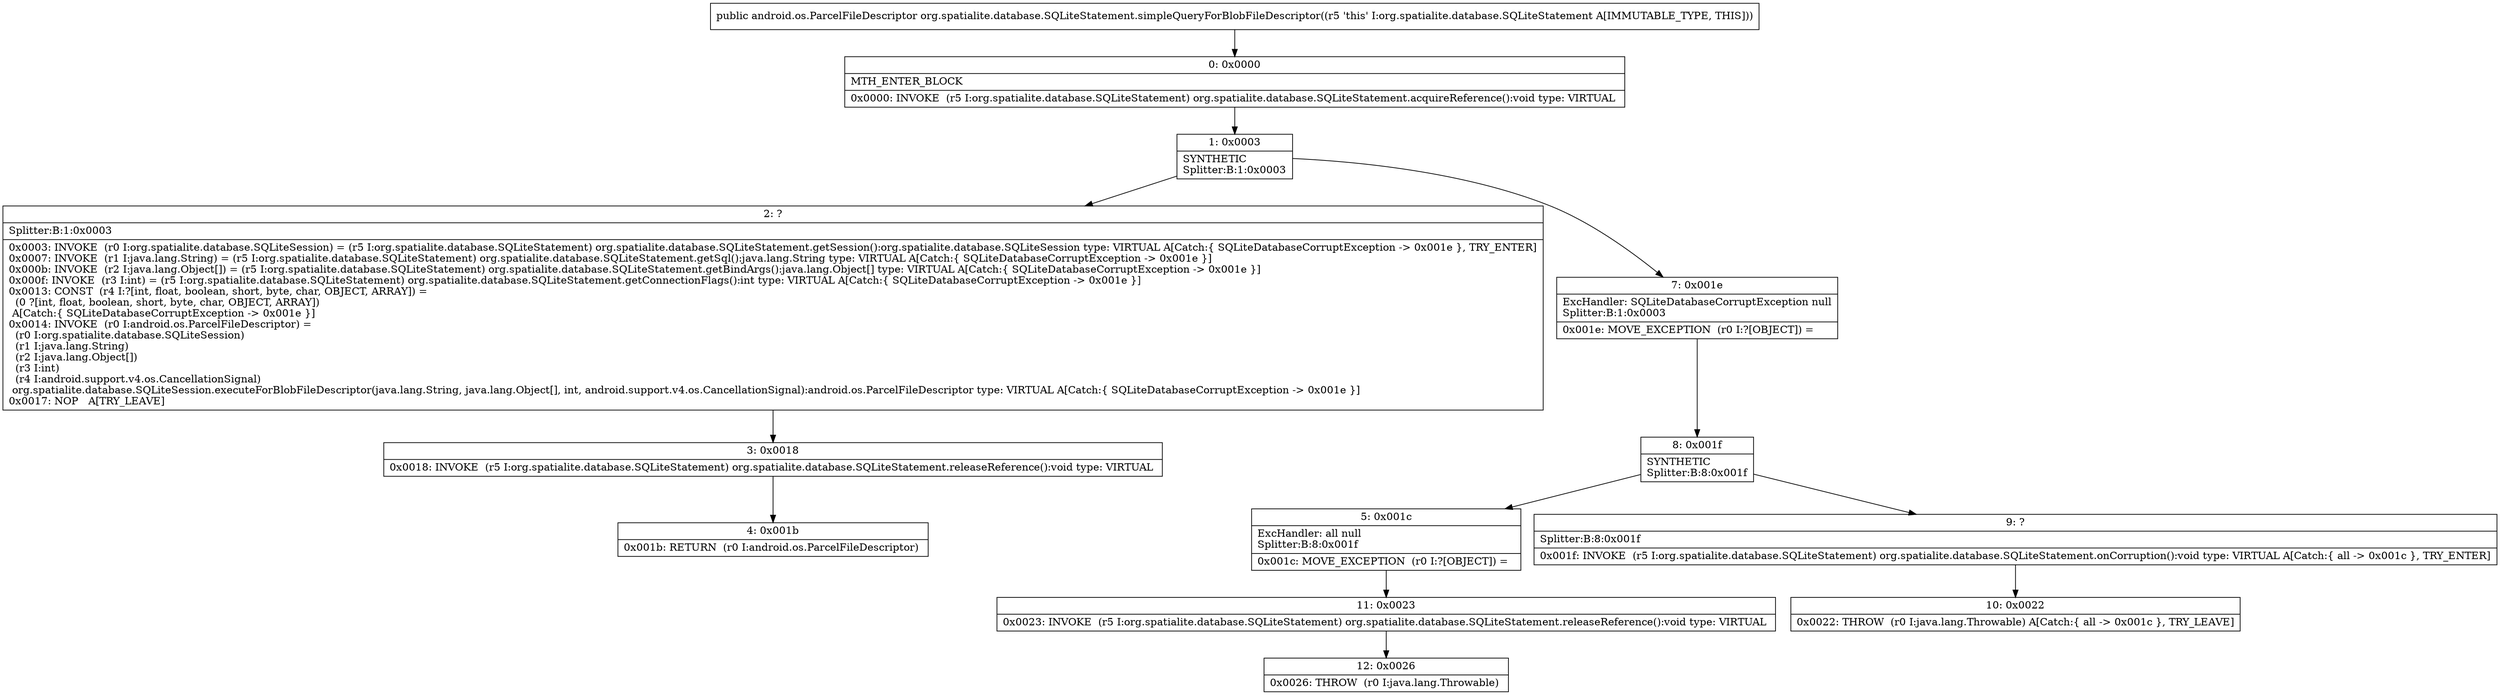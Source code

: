 digraph "CFG fororg.spatialite.database.SQLiteStatement.simpleQueryForBlobFileDescriptor()Landroid\/os\/ParcelFileDescriptor;" {
Node_0 [shape=record,label="{0\:\ 0x0000|MTH_ENTER_BLOCK\l|0x0000: INVOKE  (r5 I:org.spatialite.database.SQLiteStatement) org.spatialite.database.SQLiteStatement.acquireReference():void type: VIRTUAL \l}"];
Node_1 [shape=record,label="{1\:\ 0x0003|SYNTHETIC\lSplitter:B:1:0x0003\l}"];
Node_2 [shape=record,label="{2\:\ ?|Splitter:B:1:0x0003\l|0x0003: INVOKE  (r0 I:org.spatialite.database.SQLiteSession) = (r5 I:org.spatialite.database.SQLiteStatement) org.spatialite.database.SQLiteStatement.getSession():org.spatialite.database.SQLiteSession type: VIRTUAL A[Catch:\{ SQLiteDatabaseCorruptException \-\> 0x001e \}, TRY_ENTER]\l0x0007: INVOKE  (r1 I:java.lang.String) = (r5 I:org.spatialite.database.SQLiteStatement) org.spatialite.database.SQLiteStatement.getSql():java.lang.String type: VIRTUAL A[Catch:\{ SQLiteDatabaseCorruptException \-\> 0x001e \}]\l0x000b: INVOKE  (r2 I:java.lang.Object[]) = (r5 I:org.spatialite.database.SQLiteStatement) org.spatialite.database.SQLiteStatement.getBindArgs():java.lang.Object[] type: VIRTUAL A[Catch:\{ SQLiteDatabaseCorruptException \-\> 0x001e \}]\l0x000f: INVOKE  (r3 I:int) = (r5 I:org.spatialite.database.SQLiteStatement) org.spatialite.database.SQLiteStatement.getConnectionFlags():int type: VIRTUAL A[Catch:\{ SQLiteDatabaseCorruptException \-\> 0x001e \}]\l0x0013: CONST  (r4 I:?[int, float, boolean, short, byte, char, OBJECT, ARRAY]) = \l  (0 ?[int, float, boolean, short, byte, char, OBJECT, ARRAY])\l A[Catch:\{ SQLiteDatabaseCorruptException \-\> 0x001e \}]\l0x0014: INVOKE  (r0 I:android.os.ParcelFileDescriptor) = \l  (r0 I:org.spatialite.database.SQLiteSession)\l  (r1 I:java.lang.String)\l  (r2 I:java.lang.Object[])\l  (r3 I:int)\l  (r4 I:android.support.v4.os.CancellationSignal)\l org.spatialite.database.SQLiteSession.executeForBlobFileDescriptor(java.lang.String, java.lang.Object[], int, android.support.v4.os.CancellationSignal):android.os.ParcelFileDescriptor type: VIRTUAL A[Catch:\{ SQLiteDatabaseCorruptException \-\> 0x001e \}]\l0x0017: NOP   A[TRY_LEAVE]\l}"];
Node_3 [shape=record,label="{3\:\ 0x0018|0x0018: INVOKE  (r5 I:org.spatialite.database.SQLiteStatement) org.spatialite.database.SQLiteStatement.releaseReference():void type: VIRTUAL \l}"];
Node_4 [shape=record,label="{4\:\ 0x001b|0x001b: RETURN  (r0 I:android.os.ParcelFileDescriptor) \l}"];
Node_5 [shape=record,label="{5\:\ 0x001c|ExcHandler: all null\lSplitter:B:8:0x001f\l|0x001c: MOVE_EXCEPTION  (r0 I:?[OBJECT]) =  \l}"];
Node_7 [shape=record,label="{7\:\ 0x001e|ExcHandler: SQLiteDatabaseCorruptException null\lSplitter:B:1:0x0003\l|0x001e: MOVE_EXCEPTION  (r0 I:?[OBJECT]) =  \l}"];
Node_8 [shape=record,label="{8\:\ 0x001f|SYNTHETIC\lSplitter:B:8:0x001f\l}"];
Node_9 [shape=record,label="{9\:\ ?|Splitter:B:8:0x001f\l|0x001f: INVOKE  (r5 I:org.spatialite.database.SQLiteStatement) org.spatialite.database.SQLiteStatement.onCorruption():void type: VIRTUAL A[Catch:\{ all \-\> 0x001c \}, TRY_ENTER]\l}"];
Node_10 [shape=record,label="{10\:\ 0x0022|0x0022: THROW  (r0 I:java.lang.Throwable) A[Catch:\{ all \-\> 0x001c \}, TRY_LEAVE]\l}"];
Node_11 [shape=record,label="{11\:\ 0x0023|0x0023: INVOKE  (r5 I:org.spatialite.database.SQLiteStatement) org.spatialite.database.SQLiteStatement.releaseReference():void type: VIRTUAL \l}"];
Node_12 [shape=record,label="{12\:\ 0x0026|0x0026: THROW  (r0 I:java.lang.Throwable) \l}"];
MethodNode[shape=record,label="{public android.os.ParcelFileDescriptor org.spatialite.database.SQLiteStatement.simpleQueryForBlobFileDescriptor((r5 'this' I:org.spatialite.database.SQLiteStatement A[IMMUTABLE_TYPE, THIS])) }"];
MethodNode -> Node_0;
Node_0 -> Node_1;
Node_1 -> Node_2;
Node_1 -> Node_7;
Node_2 -> Node_3;
Node_3 -> Node_4;
Node_5 -> Node_11;
Node_7 -> Node_8;
Node_8 -> Node_9;
Node_8 -> Node_5;
Node_9 -> Node_10;
Node_11 -> Node_12;
}

